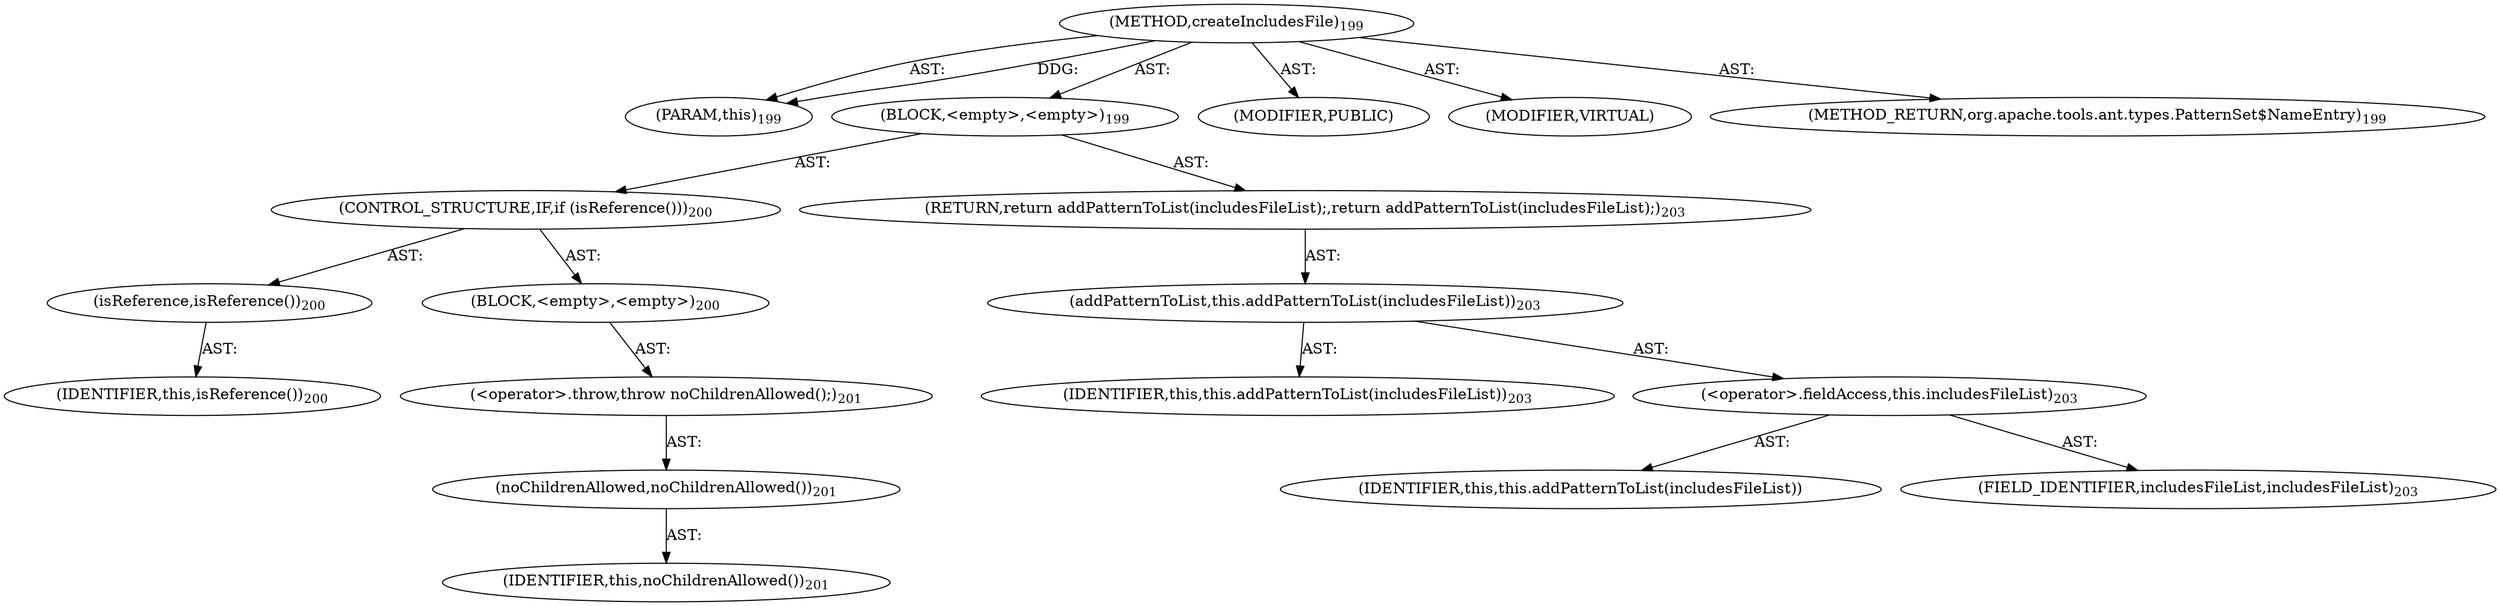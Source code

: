 digraph "createIncludesFile" {  
"111669149708" [label = <(METHOD,createIncludesFile)<SUB>199</SUB>> ]
"115964116999" [label = <(PARAM,this)<SUB>199</SUB>> ]
"25769803801" [label = <(BLOCK,&lt;empty&gt;,&lt;empty&gt;)<SUB>199</SUB>> ]
"47244640269" [label = <(CONTROL_STRUCTURE,IF,if (isReference()))<SUB>200</SUB>> ]
"30064771181" [label = <(isReference,isReference())<SUB>200</SUB>> ]
"68719476750" [label = <(IDENTIFIER,this,isReference())<SUB>200</SUB>> ]
"25769803802" [label = <(BLOCK,&lt;empty&gt;,&lt;empty&gt;)<SUB>200</SUB>> ]
"30064771182" [label = <(&lt;operator&gt;.throw,throw noChildrenAllowed();)<SUB>201</SUB>> ]
"30064771183" [label = <(noChildrenAllowed,noChildrenAllowed())<SUB>201</SUB>> ]
"68719476751" [label = <(IDENTIFIER,this,noChildrenAllowed())<SUB>201</SUB>> ]
"146028888071" [label = <(RETURN,return addPatternToList(includesFileList);,return addPatternToList(includesFileList);)<SUB>203</SUB>> ]
"30064771184" [label = <(addPatternToList,this.addPatternToList(includesFileList))<SUB>203</SUB>> ]
"68719476752" [label = <(IDENTIFIER,this,this.addPatternToList(includesFileList))<SUB>203</SUB>> ]
"30064771185" [label = <(&lt;operator&gt;.fieldAccess,this.includesFileList)<SUB>203</SUB>> ]
"68719476860" [label = <(IDENTIFIER,this,this.addPatternToList(includesFileList))> ]
"55834574878" [label = <(FIELD_IDENTIFIER,includesFileList,includesFileList)<SUB>203</SUB>> ]
"133143986208" [label = <(MODIFIER,PUBLIC)> ]
"133143986209" [label = <(MODIFIER,VIRTUAL)> ]
"128849018892" [label = <(METHOD_RETURN,org.apache.tools.ant.types.PatternSet$NameEntry)<SUB>199</SUB>> ]
  "111669149708" -> "115964116999"  [ label = "AST: "] 
  "111669149708" -> "25769803801"  [ label = "AST: "] 
  "111669149708" -> "133143986208"  [ label = "AST: "] 
  "111669149708" -> "133143986209"  [ label = "AST: "] 
  "111669149708" -> "128849018892"  [ label = "AST: "] 
  "25769803801" -> "47244640269"  [ label = "AST: "] 
  "25769803801" -> "146028888071"  [ label = "AST: "] 
  "47244640269" -> "30064771181"  [ label = "AST: "] 
  "47244640269" -> "25769803802"  [ label = "AST: "] 
  "30064771181" -> "68719476750"  [ label = "AST: "] 
  "25769803802" -> "30064771182"  [ label = "AST: "] 
  "30064771182" -> "30064771183"  [ label = "AST: "] 
  "30064771183" -> "68719476751"  [ label = "AST: "] 
  "146028888071" -> "30064771184"  [ label = "AST: "] 
  "30064771184" -> "68719476752"  [ label = "AST: "] 
  "30064771184" -> "30064771185"  [ label = "AST: "] 
  "30064771185" -> "68719476860"  [ label = "AST: "] 
  "30064771185" -> "55834574878"  [ label = "AST: "] 
  "111669149708" -> "115964116999"  [ label = "DDG: "] 
}
